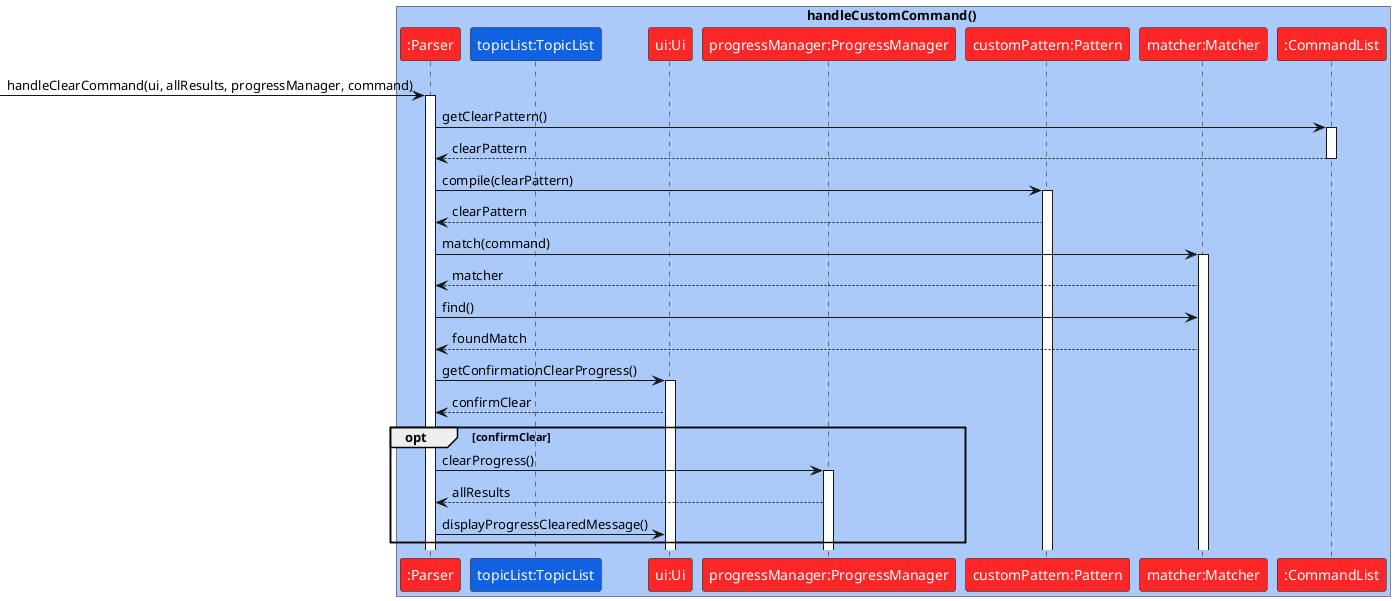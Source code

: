 @startuml
skinparam ParticipantFontColor #FFFFFF

box handleCustomCommand() #ABCAFA
participant ":Parser" as Parser #FE2727
participant "topicList:TopicList" as TopicList #1162E3
participant "ui:Ui" as Ui #FE2727
participant "progressManager:ProgressManager" as ProgressManager #FE2727
participant "customPattern:Pattern" as Pattern #FE2727
participant "matcher:Matcher" as Matcher #FE2727
participant ":CommandList" as CommandList #FE2727
end box

-> Parser : handleClearCommand(ui, allResults, progressManager, command)
activate Parser

Parser -> CommandList : getClearPattern()
activate CommandList
CommandList --> Parser : clearPattern
deactivate CommandList

Parser -> Pattern : compile(clearPattern)
activate Pattern
Pattern --> Parser : clearPattern

Parser -> Matcher : match(command)
activate Matcher
Matcher --> Parser : matcher

Parser -> Matcher : find()
Matcher --> Parser : foundMatch

Parser -> Ui : getConfirmationClearProgress()
activate Ui
Ui --> Parser : confirmClear

opt confirmClear
    Parser -> ProgressManager : clearProgress()
    activate ProgressManager
    ProgressManager --> Parser : allResults
    Parser -> Ui : displayProgressClearedMessage()
end

@enduml
